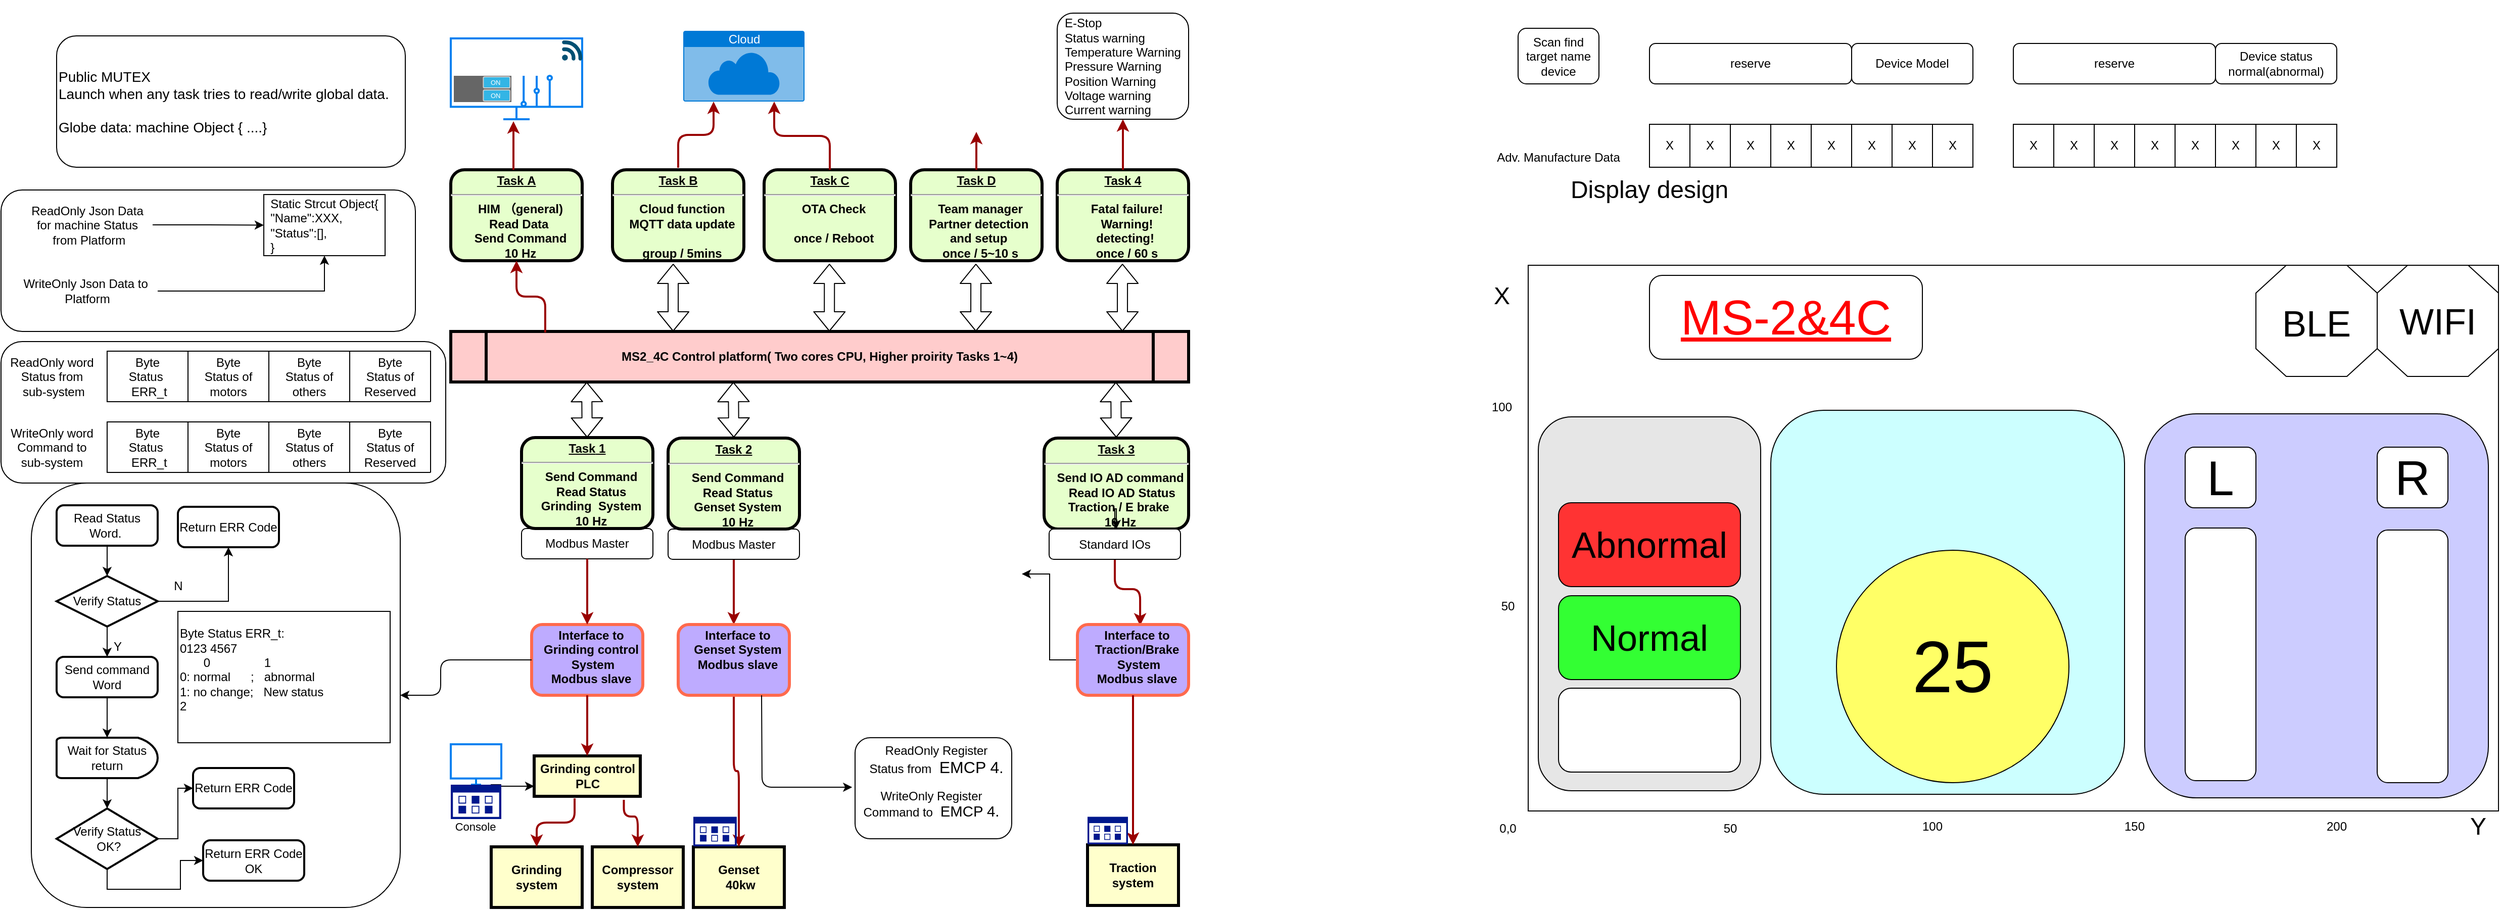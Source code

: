 <mxfile version="14.3.2" type="github" pages="2">
  <diagram name="Page-1" id="e3a06f82-3646-2815-327d-82caf3d4e204">
    <mxGraphModel dx="1955" dy="934" grid="1" gridSize="10" guides="1" tooltips="1" connect="1" arrows="1" fold="1" page="1" pageScale="1.5" pageWidth="1169" pageHeight="826" background="none" math="0" shadow="0">
      <root>
        <mxCell id="0" style=";html=1;" />
        <mxCell id="1" style=";html=1;" parent="0" />
        <mxCell id="s9yOTMqDM9RlX2NOhxUY-7" value="" style="rounded=1;whiteSpace=wrap;html=1;" parent="1" vertex="1">
          <mxGeometry x="319" y="635" width="365" height="420" as="geometry" />
        </mxCell>
        <mxCell id="s9yOTMqDM9RlX2NOhxUY-5" value="" style="rounded=1;whiteSpace=wrap;html=1;" parent="1" vertex="1">
          <mxGeometry x="1134" y="887" width="155" height="100" as="geometry" />
        </mxCell>
        <mxCell id="MODgsHCSX48ksGeitlAM-30" value="" style="rounded=1;whiteSpace=wrap;html=1;" parent="1" vertex="1">
          <mxGeometry x="289" y="495" width="440" height="140" as="geometry" />
        </mxCell>
        <mxCell id="WYhBp6qSRboD4L50h-0C-1" value="MS2_4C Control platform( Two cores CPU, Higher proirity Tasks 1~4)" style="shape=process;whiteSpace=wrap;align=center;verticalAlign=middle;size=0.048;fontStyle=1;strokeWidth=3;fillColor=#FFCCCC" parent="1" vertex="1">
          <mxGeometry x="734" y="485" width="730" height="50" as="geometry" />
        </mxCell>
        <mxCell id="WYhBp6qSRboD4L50h-0C-2" value="&lt;p style=&quot;margin: 0px ; margin-top: 4px ; text-align: center ; text-decoration: underline&quot;&gt;&lt;/p&gt;&lt;p style=&quot;margin: 0px ; margin-left: 8px&quot;&gt;&lt;span&gt;Interface to&lt;/span&gt;&lt;br&gt;&lt;/p&gt;&lt;p style=&quot;margin: 0px ; margin-left: 8px&quot;&gt;&lt;span&gt;Grinding control&lt;/span&gt;&lt;/p&gt;&lt;p style=&quot;margin: 0px ; margin-left: 8px&quot;&gt;&lt;span&gt;&amp;nbsp;&lt;/span&gt;&lt;span&gt;System&lt;/span&gt;&lt;/p&gt;&lt;p style=&quot;margin: 0px ; margin-left: 8px&quot;&gt;Modbus slave&lt;/p&gt;" style="verticalAlign=middle;align=center;overflow=fill;fontSize=12;fontFamily=Helvetica;html=1;rounded=1;fontStyle=1;strokeWidth=3;fillColor=#BEABFF;strokeColor=#FF6A4D;" parent="1" vertex="1">
          <mxGeometry x="814" y="775" width="110" height="70" as="geometry" />
        </mxCell>
        <mxCell id="WYhBp6qSRboD4L50h-0C-3" value="&#xa;Grinding control&#xa;PLC&#xa;" style="whiteSpace=wrap;align=center;verticalAlign=middle;fontStyle=1;strokeWidth=3;fillColor=#FFFFCC" parent="1" vertex="1">
          <mxGeometry x="816.5" y="905" width="105" height="40" as="geometry" />
        </mxCell>
        <mxCell id="WYhBp6qSRboD4L50h-0C-4" value="Genset&#xa; 40kw" style="whiteSpace=wrap;align=center;verticalAlign=middle;fontStyle=1;strokeWidth=3;fillColor=#FFFFCC" parent="1" vertex="1">
          <mxGeometry x="974" y="995.0" width="90" height="60" as="geometry" />
        </mxCell>
        <mxCell id="WYhBp6qSRboD4L50h-0C-5" value="" style="edgeStyle=elbowEdgeStyle;elbow=vertical;strokeColor=#990000;strokeWidth=2;exitX=0.5;exitY=1;exitDx=0;exitDy=0;entryX=0.5;entryY=0;entryDx=0;entryDy=0;" parent="1" source="WYhBp6qSRboD4L50h-0C-27" target="WYhBp6qSRboD4L50h-0C-4" edge="1">
          <mxGeometry width="100" height="100" relative="1" as="geometry">
            <mxPoint x="754" y="1011.5" as="sourcePoint" />
            <mxPoint x="1154" y="835" as="targetPoint" />
          </mxGeometry>
        </mxCell>
        <mxCell id="WYhBp6qSRboD4L50h-0C-6" value="Grinding&#xa;system" style="whiteSpace=wrap;align=center;verticalAlign=middle;fontStyle=1;strokeWidth=3;fillColor=#FFFFCC" parent="1" vertex="1">
          <mxGeometry x="774" y="995.0" width="90" height="60" as="geometry" />
        </mxCell>
        <mxCell id="WYhBp6qSRboD4L50h-0C-7" value="Traction&#xa;system" style="whiteSpace=wrap;align=center;verticalAlign=middle;fontStyle=1;strokeWidth=3;fillColor=#FFFFCC" parent="1" vertex="1">
          <mxGeometry x="1364" y="993.0" width="90" height="60" as="geometry" />
        </mxCell>
        <mxCell id="WYhBp6qSRboD4L50h-0C-8" value="Compressor system" style="whiteSpace=wrap;align=center;verticalAlign=middle;fontStyle=1;strokeWidth=3;fillColor=#FFFFCC" parent="1" vertex="1">
          <mxGeometry x="874" y="995.0" width="90" height="60" as="geometry" />
        </mxCell>
        <mxCell id="WYhBp6qSRboD4L50h-0C-9" value="" style="edgeStyle=elbowEdgeStyle;elbow=vertical;strokeColor=#990000;strokeWidth=2;exitX=0.381;exitY=1.05;exitDx=0;exitDy=0;entryX=0.5;entryY=0;entryDx=0;entryDy=0;exitPerimeter=0;" parent="1" source="WYhBp6qSRboD4L50h-0C-3" target="WYhBp6qSRboD4L50h-0C-6" edge="1">
          <mxGeometry width="100" height="100" relative="1" as="geometry">
            <mxPoint x="915.25" y="981.5" as="sourcePoint" />
            <mxPoint x="859" y="1011.5" as="targetPoint" />
          </mxGeometry>
        </mxCell>
        <mxCell id="WYhBp6qSRboD4L50h-0C-10" value="" style="edgeStyle=elbowEdgeStyle;elbow=vertical;strokeColor=#990000;strokeWidth=2;exitX=0.5;exitY=1;exitDx=0;exitDy=0;entryX=0.564;entryY=0.014;entryDx=0;entryDy=0;entryPerimeter=0;" parent="1" source="s9yOTMqDM9RlX2NOhxUY-19" target="MODgsHCSX48ksGeitlAM-21" edge="1">
          <mxGeometry width="100" height="100" relative="1" as="geometry">
            <mxPoint x="1389" y="675" as="sourcePoint" />
            <mxPoint x="1129" y="1021.5" as="targetPoint" />
            <Array as="points">
              <mxPoint x="1400" y="740" />
            </Array>
          </mxGeometry>
        </mxCell>
        <mxCell id="WYhBp6qSRboD4L50h-0C-16" value="" style="edgeStyle=elbowEdgeStyle;elbow=vertical;strokeColor=#990000;strokeWidth=2;exitX=0.845;exitY=1.088;exitDx=0;exitDy=0;exitPerimeter=0;entryX=0.5;entryY=0;entryDx=0;entryDy=0;" parent="1" source="WYhBp6qSRboD4L50h-0C-3" target="WYhBp6qSRboD4L50h-0C-8" edge="1">
          <mxGeometry width="100" height="100" relative="1" as="geometry">
            <mxPoint x="967.75" y="981.5" as="sourcePoint" />
            <mxPoint x="1054" y="995" as="targetPoint" />
            <Array as="points">
              <mxPoint x="905" y="965" />
              <mxPoint x="1054" y="1005" />
            </Array>
          </mxGeometry>
        </mxCell>
        <mxCell id="WYhBp6qSRboD4L50h-0C-18" value="" style="edgeStyle=elbowEdgeStyle;elbow=vertical;strokeColor=#990000;strokeWidth=2;exitX=0.5;exitY=1;exitDx=0;exitDy=0;entryX=0.5;entryY=0;entryDx=0;entryDy=0;" parent="1" source="WYhBp6qSRboD4L50h-0C-2" target="WYhBp6qSRboD4L50h-0C-3" edge="1">
          <mxGeometry width="100" height="100" relative="1" as="geometry">
            <mxPoint x="967.75" y="981.5" as="sourcePoint" />
            <mxPoint x="929" y="935" as="targetPoint" />
          </mxGeometry>
        </mxCell>
        <mxCell id="WYhBp6qSRboD4L50h-0C-20" value="Modbus Master" style="rounded=1;whiteSpace=wrap;html=1;" parent="1" vertex="1">
          <mxGeometry x="804" y="680" width="130" height="30" as="geometry" />
        </mxCell>
        <mxCell id="WYhBp6qSRboD4L50h-0C-23" value="" style="edgeStyle=elbowEdgeStyle;elbow=vertical;strokeColor=#990000;strokeWidth=2;exitX=0.5;exitY=1;exitDx=0;exitDy=0;entryX=0.5;entryY=0;entryDx=0;entryDy=0;" parent="1" source="WYhBp6qSRboD4L50h-0C-20" target="WYhBp6qSRboD4L50h-0C-2" edge="1">
          <mxGeometry width="100" height="100" relative="1" as="geometry">
            <mxPoint x="879" y="875" as="sourcePoint" />
            <mxPoint x="879" y="915" as="targetPoint" />
          </mxGeometry>
        </mxCell>
        <mxCell id="WYhBp6qSRboD4L50h-0C-24" value="" style="edgeStyle=elbowEdgeStyle;elbow=vertical;strokeColor=#990000;strokeWidth=2;exitX=0.5;exitY=0;exitDx=0;exitDy=0;entryX=0.5;entryY=0;entryDx=0;entryDy=0;" parent="1" source="MODgsHCSX48ksGeitlAM-24" target="WYhBp6qSRboD4L50h-0C-27" edge="1">
          <mxGeometry width="100" height="100" relative="1" as="geometry">
            <mxPoint x="919" y="695" as="sourcePoint" />
            <mxPoint x="879" y="785" as="targetPoint" />
          </mxGeometry>
        </mxCell>
        <mxCell id="WYhBp6qSRboD4L50h-0C-25" value="&lt;p style=&quot;margin: 0px ; margin-top: 4px ; text-align: center ; text-decoration: underline&quot;&gt;&lt;strong&gt;&lt;strong&gt;Task&lt;/strong&gt;&amp;nbsp;1&lt;br&gt;&lt;/strong&gt;&lt;/p&gt;&lt;hr&gt;&lt;p style=&quot;margin: 0px ; margin-left: 8px&quot;&gt;Send Command&lt;/p&gt;&lt;p style=&quot;margin: 0px ; margin-left: 8px&quot;&gt;Read Status&lt;/p&gt;&lt;p style=&quot;margin: 0px ; margin-left: 8px&quot;&gt;&lt;span&gt;Grinding&amp;nbsp;&lt;/span&gt;&lt;span&gt;&amp;nbsp;&lt;/span&gt;&lt;span&gt;System&lt;/span&gt;&lt;/p&gt;&lt;p style=&quot;margin: 0px ; margin-left: 8px&quot;&gt;&lt;span&gt;10 Hz&lt;/span&gt;&lt;/p&gt;" style="verticalAlign=middle;align=center;overflow=fill;fontSize=12;fontFamily=Helvetica;html=1;rounded=1;fontStyle=1;strokeWidth=3;fillColor=#E6FFCC" parent="1" vertex="1">
          <mxGeometry x="804" y="590" width="130" height="90" as="geometry" />
        </mxCell>
        <mxCell id="WYhBp6qSRboD4L50h-0C-26" style="edgeStyle=orthogonalEdgeStyle;rounded=0;orthogonalLoop=1;jettySize=auto;html=1;exitX=0.5;exitY=1;exitDx=0;exitDy=0;" parent="1" edge="1">
          <mxGeometry relative="1" as="geometry">
            <mxPoint x="1019" y="845" as="sourcePoint" />
            <mxPoint x="1019" y="845" as="targetPoint" />
          </mxGeometry>
        </mxCell>
        <mxCell id="WYhBp6qSRboD4L50h-0C-27" value="&lt;p style=&quot;margin: 0px ; margin-top: 4px ; text-align: center ; text-decoration: underline&quot;&gt;&lt;/p&gt;&lt;p style=&quot;margin: 0px ; margin-left: 8px&quot;&gt;&lt;span&gt;Interface to&lt;/span&gt;&lt;br&gt;&lt;/p&gt;&lt;p style=&quot;margin: 0px ; margin-left: 8px&quot;&gt;&lt;span&gt;Genset&amp;nbsp;&lt;/span&gt;&lt;span&gt;System&lt;/span&gt;&lt;/p&gt;&lt;p style=&quot;margin: 0px ; margin-left: 8px&quot;&gt;&lt;span&gt;Modbus slave&lt;/span&gt;&lt;br&gt;&lt;/p&gt;" style="verticalAlign=middle;align=center;overflow=fill;fontSize=12;fontFamily=Helvetica;html=1;rounded=1;fontStyle=1;strokeWidth=3;fillColor=#BEABFF;strokeColor=#FF6A4D;" parent="1" vertex="1">
          <mxGeometry x="959" y="775" width="110" height="70" as="geometry" />
        </mxCell>
        <mxCell id="MODgsHCSX48ksGeitlAM-5" value="Byte&lt;br&gt;Status of motors" style="shape=partialRectangle;whiteSpace=wrap;html=1;bottom=0;right=0;fillColor=none;rotation=0;" parent="1" vertex="1">
          <mxGeometry x="474" y="504.5" width="80" height="50" as="geometry" />
        </mxCell>
        <mxCell id="MODgsHCSX48ksGeitlAM-6" value="" style="endArrow=none;html=1;entryX=1;entryY=1;entryDx=0;entryDy=0;exitX=1;exitY=0;exitDx=0;exitDy=0;" parent="1" source="MODgsHCSX48ksGeitlAM-10" target="MODgsHCSX48ksGeitlAM-10" edge="1">
          <mxGeometry width="50" height="50" relative="1" as="geometry">
            <mxPoint x="474" y="564.5" as="sourcePoint" />
            <mxPoint x="524" y="514.5" as="targetPoint" />
          </mxGeometry>
        </mxCell>
        <mxCell id="MODgsHCSX48ksGeitlAM-8" value="Byte&lt;br&gt;Status of others" style="shape=partialRectangle;whiteSpace=wrap;html=1;bottom=0;right=0;fillColor=none;rotation=0;" parent="1" vertex="1">
          <mxGeometry x="554" y="504.5" width="80" height="50" as="geometry" />
        </mxCell>
        <mxCell id="MODgsHCSX48ksGeitlAM-9" value="Byte&lt;br&gt;Status&amp;nbsp;&lt;br&gt;&amp;nbsp;ERR_t" style="shape=partialRectangle;whiteSpace=wrap;html=1;bottom=0;right=0;fillColor=none;rotation=0;" parent="1" vertex="1">
          <mxGeometry x="394" y="504.5" width="80" height="50" as="geometry" />
        </mxCell>
        <mxCell id="MODgsHCSX48ksGeitlAM-10" value="Byte&lt;br&gt;Status of Reserved" style="shape=partialRectangle;whiteSpace=wrap;html=1;bottom=0;right=0;fillColor=none;rotation=0;" parent="1" vertex="1">
          <mxGeometry x="634" y="504.5" width="80" height="50" as="geometry" />
        </mxCell>
        <mxCell id="MODgsHCSX48ksGeitlAM-11" value="" style="endArrow=none;html=1;exitX=0;exitY=1;exitDx=0;exitDy=0;entryX=1;entryY=1;entryDx=0;entryDy=0;" parent="1" source="MODgsHCSX48ksGeitlAM-9" target="MODgsHCSX48ksGeitlAM-10" edge="1">
          <mxGeometry width="50" height="50" relative="1" as="geometry">
            <mxPoint x="874" y="634.5" as="sourcePoint" />
            <mxPoint x="924" y="584.5" as="targetPoint" />
          </mxGeometry>
        </mxCell>
        <mxCell id="MODgsHCSX48ksGeitlAM-12" value="ReadOnly word&lt;br&gt;Status from&lt;br&gt;&amp;nbsp;sub-system" style="text;html=1;align=center;verticalAlign=middle;resizable=0;points=[];autosize=1;" parent="1" vertex="1">
          <mxGeometry x="289" y="504.5" width="100" height="50" as="geometry" />
        </mxCell>
        <mxCell id="MODgsHCSX48ksGeitlAM-13" value="Byte&lt;br&gt;Status of motors" style="shape=partialRectangle;whiteSpace=wrap;html=1;bottom=0;right=0;fillColor=none;rotation=0;" parent="1" vertex="1">
          <mxGeometry x="474" y="574.5" width="80" height="50" as="geometry" />
        </mxCell>
        <mxCell id="MODgsHCSX48ksGeitlAM-14" value="" style="endArrow=none;html=1;entryX=1;entryY=1;entryDx=0;entryDy=0;exitX=1;exitY=0;exitDx=0;exitDy=0;" parent="1" source="MODgsHCSX48ksGeitlAM-17" target="MODgsHCSX48ksGeitlAM-17" edge="1">
          <mxGeometry width="50" height="50" relative="1" as="geometry">
            <mxPoint x="474" y="634.5" as="sourcePoint" />
            <mxPoint x="524" y="584.5" as="targetPoint" />
          </mxGeometry>
        </mxCell>
        <mxCell id="MODgsHCSX48ksGeitlAM-15" value="Byte&lt;br&gt;Status of others" style="shape=partialRectangle;whiteSpace=wrap;html=1;bottom=0;right=0;fillColor=none;rotation=0;" parent="1" vertex="1">
          <mxGeometry x="554" y="574.5" width="80" height="50" as="geometry" />
        </mxCell>
        <mxCell id="MODgsHCSX48ksGeitlAM-16" value="Byte&lt;br&gt;Status&amp;nbsp;&lt;br&gt;&amp;nbsp;ERR_t" style="shape=partialRectangle;whiteSpace=wrap;html=1;bottom=0;right=0;fillColor=none;rotation=0;" parent="1" vertex="1">
          <mxGeometry x="394" y="574.5" width="80" height="50" as="geometry" />
        </mxCell>
        <mxCell id="MODgsHCSX48ksGeitlAM-17" value="Byte&lt;br&gt;Status of Reserved" style="shape=partialRectangle;whiteSpace=wrap;html=1;bottom=0;right=0;fillColor=none;rotation=0;" parent="1" vertex="1">
          <mxGeometry x="634" y="574.5" width="80" height="50" as="geometry" />
        </mxCell>
        <mxCell id="MODgsHCSX48ksGeitlAM-18" value="" style="endArrow=none;html=1;exitX=0;exitY=1;exitDx=0;exitDy=0;entryX=1;entryY=1;entryDx=0;entryDy=0;" parent="1" source="MODgsHCSX48ksGeitlAM-16" target="MODgsHCSX48ksGeitlAM-17" edge="1">
          <mxGeometry width="50" height="50" relative="1" as="geometry">
            <mxPoint x="874" y="704.5" as="sourcePoint" />
            <mxPoint x="924" y="654.5" as="targetPoint" />
          </mxGeometry>
        </mxCell>
        <mxCell id="MODgsHCSX48ksGeitlAM-19" value="WriteOnly word&lt;br&gt;Command to &lt;br&gt;sub-system" style="text;html=1;align=center;verticalAlign=middle;resizable=0;points=[];autosize=1;" parent="1" vertex="1">
          <mxGeometry x="289" y="574.5" width="100" height="50" as="geometry" />
        </mxCell>
        <mxCell id="s9yOTMqDM9RlX2NOhxUY-2" value="" style="edgeStyle=orthogonalEdgeStyle;rounded=0;orthogonalLoop=1;jettySize=auto;html=1;" parent="1" source="MODgsHCSX48ksGeitlAM-21" target="s9yOTMqDM9RlX2NOhxUY-1" edge="1">
          <mxGeometry relative="1" as="geometry" />
        </mxCell>
        <mxCell id="MODgsHCSX48ksGeitlAM-21" value="&lt;p style=&quot;margin: 0px ; margin-top: 4px ; text-align: center ; text-decoration: underline&quot;&gt;&lt;/p&gt;&lt;p style=&quot;margin: 0px ; margin-left: 8px&quot;&gt;&lt;span&gt;Interface to&lt;/span&gt;&lt;br&gt;&lt;/p&gt;&lt;p style=&quot;margin: 0px ; margin-left: 8px&quot;&gt;&lt;span&gt;Traction/Brake&lt;/span&gt;&lt;/p&gt;&lt;p style=&quot;margin: 0px ; margin-left: 8px&quot;&gt;&lt;span&gt;&amp;nbsp;&lt;/span&gt;&lt;span&gt;System&lt;/span&gt;&lt;/p&gt;&lt;p style=&quot;margin: 0px ; margin-left: 8px&quot;&gt;Modbus slave&lt;/p&gt;" style="verticalAlign=middle;align=center;overflow=fill;fontSize=12;fontFamily=Helvetica;html=1;rounded=1;fontStyle=1;strokeWidth=3;fillColor=#BEABFF;strokeColor=#FF6A4D;" parent="1" vertex="1">
          <mxGeometry x="1354" y="775" width="110" height="70" as="geometry" />
        </mxCell>
        <mxCell id="MODgsHCSX48ksGeitlAM-23" value="" style="edgeStyle=elbowEdgeStyle;elbow=vertical;strokeColor=#990000;strokeWidth=2;exitX=0.5;exitY=1;exitDx=0;exitDy=0;entryX=0.5;entryY=0;entryDx=0;entryDy=0;" parent="1" edge="1">
          <mxGeometry width="100" height="100" relative="1" as="geometry">
            <mxPoint x="1397.5" y="680.5" as="sourcePoint" />
            <mxPoint x="1397.5" y="680.5" as="targetPoint" />
            <Array as="points" />
          </mxGeometry>
        </mxCell>
        <mxCell id="MODgsHCSX48ksGeitlAM-24" value="Modbus Master" style="rounded=1;whiteSpace=wrap;html=1;" parent="1" vertex="1">
          <mxGeometry x="949" y="680.5" width="130" height="30" as="geometry" />
        </mxCell>
        <mxCell id="MODgsHCSX48ksGeitlAM-25" value="&lt;p style=&quot;margin: 0px ; margin-top: 4px ; text-align: center ; text-decoration: underline&quot;&gt;&lt;strong&gt;&lt;strong&gt;Task&lt;/strong&gt;&amp;nbsp;2&lt;br&gt;&lt;/strong&gt;&lt;/p&gt;&lt;hr&gt;&lt;p style=&quot;margin: 0px ; margin-left: 8px&quot;&gt;Send Command&lt;/p&gt;&lt;p style=&quot;margin: 0px ; margin-left: 8px&quot;&gt;Read Status&lt;/p&gt;&lt;p style=&quot;margin: 0px ; margin-left: 8px&quot;&gt;&lt;span&gt;Genset&lt;/span&gt;&lt;span&gt;&amp;nbsp;&lt;/span&gt;&lt;span&gt;System&lt;/span&gt;&lt;/p&gt;&lt;p style=&quot;margin: 0px ; margin-left: 8px&quot;&gt;&lt;span&gt;10 Hz&lt;/span&gt;&lt;/p&gt;" style="verticalAlign=middle;align=center;overflow=fill;fontSize=12;fontFamily=Helvetica;html=1;rounded=1;fontStyle=1;strokeWidth=3;fillColor=#E6FFCC" parent="1" vertex="1">
          <mxGeometry x="949" y="590.5" width="130" height="90" as="geometry" />
        </mxCell>
        <mxCell id="MODgsHCSX48ksGeitlAM-27" value="&lt;p style=&quot;margin: 0px ; margin-top: 4px ; text-align: center ; text-decoration: underline&quot;&gt;&lt;strong&gt;&lt;strong&gt;Task&lt;/strong&gt;&amp;nbsp;3&lt;br&gt;&lt;/strong&gt;&lt;/p&gt;&lt;hr&gt;&lt;p style=&quot;margin: 0px ; margin-left: 8px&quot;&gt;Send IO AD command&lt;/p&gt;&lt;p style=&quot;margin: 0px ; margin-left: 8px&quot;&gt;&lt;span&gt;&amp;nbsp;Read IO AD Status&lt;/span&gt;&lt;/p&gt;&lt;p style=&quot;margin: 0px ; margin-left: 8px&quot;&gt;&lt;span&gt;Traction / E brake&amp;nbsp;&lt;/span&gt;&lt;/p&gt;&lt;p style=&quot;margin: 0px ; margin-left: 8px&quot;&gt;&lt;span&gt;10 Hz&lt;/span&gt;&lt;br&gt;&lt;/p&gt;" style="verticalAlign=middle;align=center;overflow=fill;fontSize=12;fontFamily=Helvetica;html=1;rounded=1;fontStyle=1;strokeWidth=3;fillColor=#E6FFCC" parent="1" vertex="1">
          <mxGeometry x="1321" y="590.5" width="143" height="90" as="geometry" />
        </mxCell>
        <mxCell id="MODgsHCSX48ksGeitlAM-38" value="&lt;font style=&quot;font-size: 12px&quot;&gt;ReadOnly Register&lt;br&gt;Status from&amp;nbsp;&lt;/font&gt;&lt;span id=&quot;docs-internal-guid-21ef3281-7fff-70f0-6846-91d49821e3a2&quot;&gt;&lt;span style=&quot;font-family: &amp;#34;arial&amp;#34; ; background-color: transparent ; vertical-align: baseline&quot;&gt;&lt;font size=&quot;3&quot;&gt;&amp;nbsp;EMCP 4&lt;/font&gt;&lt;/span&gt;&lt;span style=&quot;font-size: 11pt ; font-family: &amp;#34;arial&amp;#34; ; background-color: transparent ; vertical-align: baseline&quot;&gt;.&lt;/span&gt;&lt;/span&gt;" style="text;html=1;align=center;verticalAlign=middle;resizable=0;points=[];autosize=1;" parent="1" vertex="1">
          <mxGeometry x="1139" y="893.5" width="150" height="30" as="geometry" />
        </mxCell>
        <mxCell id="MODgsHCSX48ksGeitlAM-45" value="WriteOnly Register&lt;br&gt;Command to&amp;nbsp;&lt;span id=&quot;docs-internal-guid-21ef3281-7fff-70f0-6846-91d49821e3a2&quot;&gt;&lt;span style=&quot;font-size: 11pt ; font-family: &amp;#34;arial&amp;#34; ; background-color: transparent ; vertical-align: baseline&quot;&gt;&amp;nbsp;EMCP 4.&lt;/span&gt;&lt;/span&gt;" style="text;html=1;align=center;verticalAlign=middle;resizable=0;points=[];autosize=1;" parent="1" vertex="1">
          <mxGeometry x="1134" y="937.5" width="150" height="30" as="geometry" />
        </mxCell>
        <mxCell id="MODgsHCSX48ksGeitlAM-79" value="" style="edgeStyle=elbowEdgeStyle;elbow=vertical;strokeColor=#990000;strokeWidth=2;exitX=0.5;exitY=1;exitDx=0;exitDy=0;entryX=0.5;entryY=0;entryDx=0;entryDy=0;" parent="1" source="MODgsHCSX48ksGeitlAM-21" target="WYhBp6qSRboD4L50h-0C-7" edge="1">
          <mxGeometry width="100" height="100" relative="1" as="geometry">
            <mxPoint x="1399" y="685" as="sourcePoint" />
            <mxPoint x="1426.04" y="785.98" as="targetPoint" />
            <Array as="points">
              <mxPoint x="1394" y="895" />
            </Array>
          </mxGeometry>
        </mxCell>
        <mxCell id="mezLCpuCVwXx2FHl1BCc-1" value="&lt;p style=&quot;margin: 0px ; margin-top: 4px ; text-align: center ; text-decoration: underline&quot;&gt;&lt;strong&gt;&lt;strong&gt;Task&lt;/strong&gt;&amp;nbsp;A&lt;br&gt;&lt;/strong&gt;&lt;/p&gt;&lt;hr&gt;&lt;p style=&quot;margin: 0px ; margin-left: 8px&quot;&gt;HIM （general)&lt;/p&gt;&lt;p style=&quot;margin: 0px ; margin-left: 8px&quot;&gt;Read Data&amp;nbsp;&lt;/p&gt;&lt;p style=&quot;margin: 0px ; margin-left: 8px&quot;&gt;Send Command&lt;/p&gt;&lt;p style=&quot;margin: 0px ; margin-left: 8px&quot;&gt;&lt;span&gt;10 Hz&lt;/span&gt;&lt;/p&gt;" style="verticalAlign=middle;align=center;overflow=fill;fontSize=12;fontFamily=Helvetica;html=1;rounded=1;fontStyle=1;strokeWidth=3;fillColor=#E6FFCC" parent="1" vertex="1">
          <mxGeometry x="734" y="325" width="130" height="90" as="geometry" />
        </mxCell>
        <mxCell id="mezLCpuCVwXx2FHl1BCc-2" value="" style="rounded=1;whiteSpace=wrap;html=1;" parent="1" vertex="1">
          <mxGeometry x="289" y="345" width="410" height="140" as="geometry" />
        </mxCell>
        <mxCell id="mezLCpuCVwXx2FHl1BCc-18" value="" style="edgeStyle=orthogonalEdgeStyle;rounded=0;orthogonalLoop=1;jettySize=auto;html=1;" parent="1" source="mezLCpuCVwXx2FHl1BCc-9" target="mezLCpuCVwXx2FHl1BCc-17" edge="1">
          <mxGeometry relative="1" as="geometry" />
        </mxCell>
        <mxCell id="mezLCpuCVwXx2FHl1BCc-9" value="ReadOnly Json Data&lt;br&gt;for machine Status&lt;br&gt;&amp;nbsp;from Platform" style="text;html=1;align=center;verticalAlign=middle;resizable=0;points=[];autosize=1;" parent="1" vertex="1">
          <mxGeometry x="309" y="354.5" width="130" height="50" as="geometry" />
        </mxCell>
        <mxCell id="mezLCpuCVwXx2FHl1BCc-19" value="" style="edgeStyle=orthogonalEdgeStyle;rounded=0;orthogonalLoop=1;jettySize=auto;html=1;" parent="1" source="mezLCpuCVwXx2FHl1BCc-16" target="mezLCpuCVwXx2FHl1BCc-17" edge="1">
          <mxGeometry relative="1" as="geometry" />
        </mxCell>
        <mxCell id="mezLCpuCVwXx2FHl1BCc-16" value="WriteOnly Json Data to&amp;nbsp;&lt;br&gt;Platform" style="text;html=1;align=center;verticalAlign=middle;resizable=0;points=[];autosize=1;" parent="1" vertex="1">
          <mxGeometry x="304" y="430" width="140" height="30" as="geometry" />
        </mxCell>
        <mxCell id="mezLCpuCVwXx2FHl1BCc-17" value="&lt;div style=&quot;text-align: left&quot;&gt;&lt;span&gt;Static Strcut Object{&lt;/span&gt;&lt;/div&gt;&lt;div style=&quot;text-align: left&quot;&gt;&lt;span&gt;&quot;Name&quot;:XXX,&lt;/span&gt;&lt;/div&gt;&lt;div style=&quot;text-align: left&quot;&gt;&lt;span&gt;&quot;Status&quot;:[],&lt;/span&gt;&lt;/div&gt;&lt;div style=&quot;text-align: left&quot;&gt;&lt;span&gt;}&lt;/span&gt;&lt;/div&gt;" style="whiteSpace=wrap;html=1;" parent="1" vertex="1">
          <mxGeometry x="549" y="349.5" width="120" height="60.5" as="geometry" />
        </mxCell>
        <mxCell id="mezLCpuCVwXx2FHl1BCc-20" value="" style="html=1;verticalLabelPosition=bottom;align=center;labelBackgroundColor=#ffffff;verticalAlign=top;strokeWidth=2;strokeColor=#0080F0;shadow=0;dashed=0;shape=mxgraph.ios7.icons.monitor;" parent="1" vertex="1">
          <mxGeometry x="734" y="195" width="130" height="80" as="geometry" />
        </mxCell>
        <mxCell id="mezLCpuCVwXx2FHl1BCc-21" value="" style="edgeStyle=elbowEdgeStyle;elbow=vertical;strokeColor=#990000;strokeWidth=2;entryX=0.477;entryY=1.025;entryDx=0;entryDy=0;entryPerimeter=0;" parent="1" target="mezLCpuCVwXx2FHl1BCc-20" edge="1">
          <mxGeometry width="100" height="100" relative="1" as="geometry">
            <mxPoint x="796" y="325" as="sourcePoint" />
            <mxPoint x="1024" y="745" as="targetPoint" />
          </mxGeometry>
        </mxCell>
        <mxCell id="mezLCpuCVwXx2FHl1BCc-22" value="" style="edgeStyle=elbowEdgeStyle;elbow=vertical;strokeColor=#990000;strokeWidth=2;entryX=0.5;entryY=1;entryDx=0;entryDy=0;exitX=0.128;exitY=0.02;exitDx=0;exitDy=0;exitPerimeter=0;" parent="1" source="WYhBp6qSRboD4L50h-0C-1" target="mezLCpuCVwXx2FHl1BCc-1" edge="1">
          <mxGeometry width="100" height="100" relative="1" as="geometry">
            <mxPoint x="864" y="475" as="sourcePoint" />
            <mxPoint x="806.01" y="327" as="targetPoint" />
          </mxGeometry>
        </mxCell>
        <mxCell id="mezLCpuCVwXx2FHl1BCc-23" value="&lt;p style=&quot;margin: 0px ; margin-top: 4px ; text-align: center ; text-decoration: underline&quot;&gt;&lt;strong&gt;&lt;strong&gt;Task&lt;/strong&gt;&amp;nbsp;B&lt;br&gt;&lt;/strong&gt;&lt;/p&gt;&lt;hr&gt;&lt;p style=&quot;margin: 0px ; margin-left: 8px&quot;&gt;Cloud function&lt;/p&gt;&lt;p style=&quot;margin: 0px ; margin-left: 8px&quot;&gt;MQTT data update&lt;/p&gt;&lt;p style=&quot;margin: 0px ; margin-left: 8px&quot;&gt;&lt;br&gt;&lt;/p&gt;&lt;p style=&quot;margin: 0px ; margin-left: 8px&quot;&gt;group / 5mins&lt;/p&gt;" style="verticalAlign=middle;align=center;overflow=fill;fontSize=12;fontFamily=Helvetica;html=1;rounded=1;fontStyle=1;strokeWidth=3;fillColor=#E6FFCC" parent="1" vertex="1">
          <mxGeometry x="894" y="325" width="130" height="90" as="geometry" />
        </mxCell>
        <mxCell id="mezLCpuCVwXx2FHl1BCc-24" value="Cloud" style="html=1;strokeColor=none;fillColor=#0079D6;labelPosition=center;verticalLabelPosition=middle;verticalAlign=top;align=center;fontSize=12;outlineConnect=0;spacingTop=-6;fontColor=#FFFFFF;shape=mxgraph.sitemap.cloud;" parent="1" vertex="1">
          <mxGeometry x="964" y="187.5" width="120" height="70" as="geometry" />
        </mxCell>
        <mxCell id="mezLCpuCVwXx2FHl1BCc-25" value="" style="edgeStyle=elbowEdgeStyle;elbow=vertical;strokeColor=#990000;strokeWidth=2;entryX=0.25;entryY=1;entryDx=0;entryDy=0;entryPerimeter=0;" parent="1" target="mezLCpuCVwXx2FHl1BCc-24" edge="1">
          <mxGeometry width="100" height="100" relative="1" as="geometry">
            <mxPoint x="959" y="323" as="sourcePoint" />
            <mxPoint x="959.01" y="275" as="targetPoint" />
          </mxGeometry>
        </mxCell>
        <mxCell id="mezLCpuCVwXx2FHl1BCc-28" value="" style="shape=flexArrow;endArrow=classic;startArrow=classic;html=1;entryX=0.462;entryY=1.033;entryDx=0;entryDy=0;entryPerimeter=0;" parent="1" target="mezLCpuCVwXx2FHl1BCc-23" edge="1">
          <mxGeometry width="50" height="50" relative="1" as="geometry">
            <mxPoint x="954" y="485" as="sourcePoint" />
            <mxPoint x="1004" y="435" as="targetPoint" />
          </mxGeometry>
        </mxCell>
        <mxCell id="mezLCpuCVwXx2FHl1BCc-29" value="&lt;p style=&quot;margin: 0px ; margin-top: 4px ; text-align: center ; text-decoration: underline&quot;&gt;&lt;strong&gt;&lt;strong&gt;Task&lt;/strong&gt;&amp;nbsp;C&lt;br&gt;&lt;/strong&gt;&lt;/p&gt;&lt;hr&gt;&lt;p style=&quot;margin: 0px ; margin-left: 8px&quot;&gt;OTA Check&lt;/p&gt;&lt;p style=&quot;margin: 0px ; margin-left: 8px&quot;&gt;&lt;br&gt;&lt;/p&gt;&lt;p style=&quot;margin: 0px ; margin-left: 8px&quot;&gt;once / Reboot&lt;/p&gt;" style="verticalAlign=middle;align=center;overflow=fill;fontSize=12;fontFamily=Helvetica;html=1;rounded=1;fontStyle=1;strokeWidth=3;fillColor=#E6FFCC" parent="1" vertex="1">
          <mxGeometry x="1044" y="325" width="130" height="90" as="geometry" />
        </mxCell>
        <mxCell id="mezLCpuCVwXx2FHl1BCc-30" value="" style="shape=flexArrow;endArrow=classic;startArrow=classic;html=1;entryX=0.462;entryY=1.033;entryDx=0;entryDy=0;entryPerimeter=0;" parent="1" edge="1">
          <mxGeometry width="50" height="50" relative="1" as="geometry">
            <mxPoint x="1108.58" y="485" as="sourcePoint" />
            <mxPoint x="1108.64" y="417.97" as="targetPoint" />
          </mxGeometry>
        </mxCell>
        <mxCell id="mezLCpuCVwXx2FHl1BCc-32" value="" style="edgeStyle=elbowEdgeStyle;elbow=vertical;strokeColor=#990000;strokeWidth=2;entryX=0.75;entryY=1;entryDx=0;entryDy=0;entryPerimeter=0;exitX=0.5;exitY=0;exitDx=0;exitDy=0;" parent="1" source="mezLCpuCVwXx2FHl1BCc-29" target="mezLCpuCVwXx2FHl1BCc-24" edge="1">
          <mxGeometry width="100" height="100" relative="1" as="geometry">
            <mxPoint x="969" y="333" as="sourcePoint" />
            <mxPoint x="969.01" y="285" as="targetPoint" />
          </mxGeometry>
        </mxCell>
        <mxCell id="mezLCpuCVwXx2FHl1BCc-33" value="&lt;p style=&quot;margin: 0px ; margin-top: 4px ; text-align: center ; text-decoration: underline&quot;&gt;&lt;strong&gt;&lt;strong&gt;Task&lt;/strong&gt;&amp;nbsp;D&lt;br&gt;&lt;/strong&gt;&lt;/p&gt;&lt;hr&gt;&lt;p style=&quot;margin: 0px ; margin-left: 8px&quot;&gt;Team manager&lt;/p&gt;&lt;p style=&quot;margin: 0px ; margin-left: 8px&quot;&gt;Partner detection&amp;nbsp;&lt;/p&gt;&lt;p style=&quot;margin: 0px ; margin-left: 8px&quot;&gt;and setup&amp;nbsp;&lt;/p&gt;&lt;p style=&quot;margin: 0px ; margin-left: 8px&quot;&gt;once / 5~10 s&lt;/p&gt;" style="verticalAlign=middle;align=center;overflow=fill;fontSize=12;fontFamily=Helvetica;html=1;rounded=1;fontStyle=1;strokeWidth=3;fillColor=#E6FFCC" parent="1" vertex="1">
          <mxGeometry x="1189" y="325" width="130" height="90" as="geometry" />
        </mxCell>
        <mxCell id="mezLCpuCVwXx2FHl1BCc-35" value="" style="edgeStyle=elbowEdgeStyle;elbow=vertical;strokeColor=#990000;strokeWidth=2;exitX=0.5;exitY=0;exitDx=0;exitDy=0;" parent="1" source="mezLCpuCVwXx2FHl1BCc-33" target="AbVuK8BP1ybf4Cp_KeGt-2" edge="1">
          <mxGeometry width="100" height="100" relative="1" as="geometry">
            <mxPoint x="1253.58" y="323.0" as="sourcePoint" />
            <mxPoint x="1252" y="280" as="targetPoint" />
          </mxGeometry>
        </mxCell>
        <mxCell id="mezLCpuCVwXx2FHl1BCc-37" value="&lt;p style=&quot;margin: 0px ; margin-top: 4px ; text-align: center ; text-decoration: underline&quot;&gt;&lt;strong&gt;&lt;strong&gt;Task&lt;/strong&gt;&amp;nbsp;4&lt;br&gt;&lt;/strong&gt;&lt;/p&gt;&lt;hr&gt;&lt;p style=&quot;margin: 0px ; margin-left: 8px&quot;&gt;&lt;span&gt;Fatal failure!&lt;/span&gt;&lt;/p&gt;&lt;p style=&quot;margin: 0px ; margin-left: 8px&quot;&gt;&lt;span&gt;Warning!&lt;/span&gt;&lt;/p&gt;&lt;p style=&quot;margin: 0px ; margin-left: 8px&quot;&gt;&lt;span&gt;detecting!&amp;nbsp;&lt;/span&gt;&lt;/p&gt;&lt;p style=&quot;margin: 0px ; margin-left: 8px&quot;&gt;once / 60 s&lt;/p&gt;" style="verticalAlign=middle;align=center;overflow=fill;fontSize=12;fontFamily=Helvetica;html=1;rounded=1;fontStyle=1;strokeWidth=3;fillColor=#E6FFCC" parent="1" vertex="1">
          <mxGeometry x="1334" y="325" width="130" height="90" as="geometry" />
        </mxCell>
        <mxCell id="mezLCpuCVwXx2FHl1BCc-38" value="" style="html=1;verticalLabelPosition=bottom;align=center;labelBackgroundColor=#ffffff;verticalAlign=top;strokeWidth=2;strokeColor=#0080F0;shadow=0;dashed=0;shape=mxgraph.ios7.icons.monitor;" parent="1" vertex="1">
          <mxGeometry x="734" y="893.5" width="50" height="40" as="geometry" />
        </mxCell>
        <mxCell id="mezLCpuCVwXx2FHl1BCc-40" value="" style="edgeStyle=orthogonalEdgeStyle;rounded=0;orthogonalLoop=1;jettySize=auto;html=1;entryX=0;entryY=0.75;entryDx=0;entryDy=0;exitX=1;exitY=0;exitDx=0;exitDy=0;exitPerimeter=0;" parent="1" source="mezLCpuCVwXx2FHl1BCc-39" target="WYhBp6qSRboD4L50h-0C-3" edge="1">
          <mxGeometry relative="1" as="geometry">
            <mxPoint x="704" y="1005" as="sourcePoint" />
            <mxPoint x="664" y="975" as="targetPoint" />
            <Array as="points">
              <mxPoint x="774" y="935" />
            </Array>
          </mxGeometry>
        </mxCell>
        <mxCell id="mezLCpuCVwXx2FHl1BCc-41" value="Console" style="edgeLabel;html=1;align=center;verticalAlign=middle;resizable=0;points=[];" parent="mezLCpuCVwXx2FHl1BCc-40" vertex="1" connectable="0">
          <mxGeometry x="-0.084" y="2" relative="1" as="geometry">
            <mxPoint x="-29.25" y="41.64" as="offset" />
          </mxGeometry>
        </mxCell>
        <mxCell id="mezLCpuCVwXx2FHl1BCc-39" value="" style="aspect=fixed;pointerEvents=1;shadow=0;dashed=0;html=1;strokeColor=none;labelPosition=center;verticalLabelPosition=bottom;verticalAlign=top;align=center;fillColor=#00188D;shape=mxgraph.mscae.enterprise.management_console;" parent="1" vertex="1">
          <mxGeometry x="734" y="933.5" width="50" height="34" as="geometry" />
        </mxCell>
        <mxCell id="mezLCpuCVwXx2FHl1BCc-43" value="" style="aspect=fixed;pointerEvents=1;shadow=0;dashed=0;html=1;strokeColor=none;labelPosition=center;verticalLabelPosition=bottom;verticalAlign=top;align=center;fillColor=#00188D;shape=mxgraph.mscae.enterprise.management_console;" parent="1" vertex="1">
          <mxGeometry x="974" y="965.3" width="42.94" height="29.2" as="geometry" />
        </mxCell>
        <mxCell id="mezLCpuCVwXx2FHl1BCc-44" value="" style="aspect=fixed;pointerEvents=1;shadow=0;dashed=0;html=1;strokeColor=none;labelPosition=center;verticalLabelPosition=bottom;verticalAlign=top;align=center;fillColor=#00188D;shape=mxgraph.mscae.enterprise.management_console;" parent="1" vertex="1">
          <mxGeometry x="1364" y="965.3" width="40" height="27.2" as="geometry" />
        </mxCell>
        <mxCell id="4AuLlg8-YUYxygczz6yq-1" value="&lt;span&gt;Byte&amp;nbsp;&lt;/span&gt;&lt;span&gt;Status&lt;/span&gt;&lt;span&gt;&amp;nbsp;ERR_t:&lt;br&gt;&lt;div&gt;0123 4567&lt;/div&gt;&lt;div&gt;&amp;nbsp; &amp;nbsp; &amp;nbsp; &amp;nbsp;0&amp;nbsp; &amp;nbsp; &amp;nbsp; &amp;nbsp; &amp;nbsp; &amp;nbsp; &amp;nbsp; &amp;nbsp; 1&lt;/div&gt;&lt;div&gt;0: normal&amp;nbsp; &amp;nbsp; &amp;nbsp; ;&amp;nbsp; &amp;nbsp;abnormal&lt;/div&gt;&lt;div&gt;1: no change;&amp;nbsp; &amp;nbsp;New status&lt;/div&gt;&lt;div&gt;2&amp;nbsp; &amp;nbsp;&lt;/div&gt;&lt;div&gt;&lt;br&gt;&lt;/div&gt;&lt;/span&gt;" style="rounded=0;whiteSpace=wrap;html=1;align=left;" parent="1" vertex="1">
          <mxGeometry x="464" y="762" width="210" height="130" as="geometry" />
        </mxCell>
        <mxCell id="4AuLlg8-YUYxygczz6yq-2" value="&lt;font style=&quot;font-size: 14px&quot;&gt;Public MUTEX&lt;br&gt;Launch when any task tries to read/write global data.&lt;br&gt;&lt;br&gt;Globe data: machine Object { ....}&lt;/font&gt;" style="rounded=1;whiteSpace=wrap;html=1;align=left;" parent="1" vertex="1">
          <mxGeometry x="344" y="192.5" width="345" height="130" as="geometry" />
        </mxCell>
        <mxCell id="EfWewvMt2leBdKbv7eXd-13" value="" style="edgeStyle=orthogonalEdgeStyle;rounded=0;orthogonalLoop=1;jettySize=auto;html=1;entryX=0.5;entryY=0;entryDx=0;entryDy=0;entryPerimeter=0;" parent="1" source="EfWewvMt2leBdKbv7eXd-2" target="EfWewvMt2leBdKbv7eXd-3" edge="1">
          <mxGeometry relative="1" as="geometry" />
        </mxCell>
        <mxCell id="EfWewvMt2leBdKbv7eXd-2" value="&lt;span style=&quot;text-align: left&quot;&gt;Read Status Word.&amp;nbsp;&lt;/span&gt;" style="rounded=1;whiteSpace=wrap;html=1;absoluteArcSize=1;arcSize=14;strokeWidth=2;" parent="1" vertex="1">
          <mxGeometry x="344" y="657" width="100" height="40" as="geometry" />
        </mxCell>
        <mxCell id="EfWewvMt2leBdKbv7eXd-6" value="" style="edgeStyle=orthogonalEdgeStyle;rounded=0;orthogonalLoop=1;jettySize=auto;html=1;" parent="1" source="EfWewvMt2leBdKbv7eXd-3" target="EfWewvMt2leBdKbv7eXd-5" edge="1">
          <mxGeometry relative="1" as="geometry" />
        </mxCell>
        <mxCell id="EfWewvMt2leBdKbv7eXd-7" value="" style="edgeStyle=orthogonalEdgeStyle;rounded=0;orthogonalLoop=1;jettySize=auto;html=1;" parent="1" source="EfWewvMt2leBdKbv7eXd-3" target="EfWewvMt2leBdKbv7eXd-4" edge="1">
          <mxGeometry relative="1" as="geometry" />
        </mxCell>
        <mxCell id="EfWewvMt2leBdKbv7eXd-3" value="Verify Status" style="strokeWidth=2;html=1;shape=mxgraph.flowchart.decision;whiteSpace=wrap;" parent="1" vertex="1">
          <mxGeometry x="344" y="727" width="100" height="50" as="geometry" />
        </mxCell>
        <mxCell id="EfWewvMt2leBdKbv7eXd-17" value="" style="edgeStyle=orthogonalEdgeStyle;rounded=0;orthogonalLoop=1;jettySize=auto;html=1;" parent="1" source="EfWewvMt2leBdKbv7eXd-4" target="EfWewvMt2leBdKbv7eXd-15" edge="1">
          <mxGeometry relative="1" as="geometry" />
        </mxCell>
        <mxCell id="EfWewvMt2leBdKbv7eXd-4" value="Send command Word" style="rounded=1;whiteSpace=wrap;html=1;absoluteArcSize=1;arcSize=14;strokeWidth=2;" parent="1" vertex="1">
          <mxGeometry x="344" y="807" width="100" height="40" as="geometry" />
        </mxCell>
        <mxCell id="EfWewvMt2leBdKbv7eXd-5" value="Return ERR Code" style="rounded=1;whiteSpace=wrap;html=1;absoluteArcSize=1;arcSize=14;strokeWidth=2;" parent="1" vertex="1">
          <mxGeometry x="464" y="658.5" width="100" height="40" as="geometry" />
        </mxCell>
        <mxCell id="EfWewvMt2leBdKbv7eXd-9" value="N" style="text;html=1;align=center;verticalAlign=middle;resizable=0;points=[];autosize=1;" parent="1" vertex="1">
          <mxGeometry x="454" y="727" width="20" height="20" as="geometry" />
        </mxCell>
        <mxCell id="EfWewvMt2leBdKbv7eXd-10" value="Y" style="text;html=1;align=center;verticalAlign=middle;resizable=0;points=[];autosize=1;" parent="1" vertex="1">
          <mxGeometry x="394" y="787" width="20" height="20" as="geometry" />
        </mxCell>
        <mxCell id="EfWewvMt2leBdKbv7eXd-29" value="" style="edgeStyle=orthogonalEdgeStyle;rounded=0;orthogonalLoop=1;jettySize=auto;html=1;" parent="1" source="EfWewvMt2leBdKbv7eXd-15" target="EfWewvMt2leBdKbv7eXd-21" edge="1">
          <mxGeometry relative="1" as="geometry" />
        </mxCell>
        <mxCell id="EfWewvMt2leBdKbv7eXd-15" value="Wait for Status return" style="strokeWidth=2;html=1;shape=mxgraph.flowchart.delay;whiteSpace=wrap;" parent="1" vertex="1">
          <mxGeometry x="344" y="887" width="100" height="40" as="geometry" />
        </mxCell>
        <mxCell id="EfWewvMt2leBdKbv7eXd-24" value="" style="edgeStyle=orthogonalEdgeStyle;rounded=0;orthogonalLoop=1;jettySize=auto;html=1;" parent="1" source="EfWewvMt2leBdKbv7eXd-21" target="EfWewvMt2leBdKbv7eXd-22" edge="1">
          <mxGeometry relative="1" as="geometry" />
        </mxCell>
        <mxCell id="EfWewvMt2leBdKbv7eXd-26" value="" style="edgeStyle=orthogonalEdgeStyle;rounded=0;orthogonalLoop=1;jettySize=auto;html=1;exitX=0.5;exitY=1;exitDx=0;exitDy=0;exitPerimeter=0;" parent="1" source="EfWewvMt2leBdKbv7eXd-21" target="EfWewvMt2leBdKbv7eXd-23" edge="1">
          <mxGeometry relative="1" as="geometry" />
        </mxCell>
        <mxCell id="EfWewvMt2leBdKbv7eXd-21" value="Verify Status&lt;br&gt;&amp;nbsp;OK?" style="strokeWidth=2;html=1;shape=mxgraph.flowchart.decision;whiteSpace=wrap;" parent="1" vertex="1">
          <mxGeometry x="344" y="957" width="100" height="60" as="geometry" />
        </mxCell>
        <mxCell id="EfWewvMt2leBdKbv7eXd-22" value="Return ERR Code" style="rounded=1;whiteSpace=wrap;html=1;absoluteArcSize=1;arcSize=14;strokeWidth=2;" parent="1" vertex="1">
          <mxGeometry x="479" y="917" width="100" height="40" as="geometry" />
        </mxCell>
        <mxCell id="EfWewvMt2leBdKbv7eXd-23" value="Return ERR Code&lt;br&gt;OK" style="rounded=1;whiteSpace=wrap;html=1;absoluteArcSize=1;arcSize=14;strokeWidth=2;" parent="1" vertex="1">
          <mxGeometry x="489" y="988.5" width="100" height="40" as="geometry" />
        </mxCell>
        <mxCell id="s9yOTMqDM9RlX2NOhxUY-1" value="&lt;b style=&quot;font-weight: normal&quot; id=&quot;docs-internal-guid-d3324d00-7fff-84f1-bca9-daa9016278b0&quot;&gt;&lt;span style=&quot;font-size: 11pt; font-family: arial; color: rgb(0, 0, 0); background-color: transparent; font-weight: 400; font-style: normal; font-variant: normal; text-decoration: none; vertical-align: baseline;&quot;&gt;&lt;span style=&quot;border: none ; display: inline-block ; overflow: hidden ; width: 215px ; height: 215px&quot;&gt;&lt;img src=&quot;https://lh5.googleusercontent.com/1ta2nTpaHYHAS2PlubJJmmYcMH_6_UtdVuGG3Hxd7iQO6jLOlsNtrD0_RPZt81yq5bJg39THJwB82myViIxRru4YkBoVVj9tFBhKeUYYdoxGniISghBsg3csF9pquYp1Oor8Vccj&quot; width=&quot;602&quot; height=&quot;339.068&quot; style=&quot;margin-left: -153px ; margin-top: -23.87px&quot;&gt;&lt;/span&gt;&lt;/span&gt;&lt;/b&gt;" style="text;whiteSpace=wrap;html=1;" parent="1" vertex="1">
          <mxGeometry x="1084" y="615" width="215" height="220" as="geometry" />
        </mxCell>
        <mxCell id="s9yOTMqDM9RlX2NOhxUY-8" value="" style="edgeStyle=elbowEdgeStyle;elbow=horizontal;endArrow=classic;html=1;entryX=1;entryY=0.5;entryDx=0;entryDy=0;exitX=0;exitY=0.5;exitDx=0;exitDy=0;" parent="1" source="WYhBp6qSRboD4L50h-0C-2" target="s9yOTMqDM9RlX2NOhxUY-7" edge="1">
          <mxGeometry width="50" height="50" relative="1" as="geometry">
            <mxPoint x="754" y="865" as="sourcePoint" />
            <mxPoint x="804" y="815" as="targetPoint" />
            <Array as="points">
              <mxPoint x="724" y="905" />
            </Array>
          </mxGeometry>
        </mxCell>
        <mxCell id="s9yOTMqDM9RlX2NOhxUY-9" value="" style="edgeStyle=elbowEdgeStyle;elbow=horizontal;endArrow=classic;html=1;entryX=-0.019;entryY=-0.05;entryDx=0;entryDy=0;exitX=0.75;exitY=1;exitDx=0;exitDy=0;entryPerimeter=0;" parent="1" source="WYhBp6qSRboD4L50h-0C-27" target="MODgsHCSX48ksGeitlAM-45" edge="1">
          <mxGeometry width="50" height="50" relative="1" as="geometry">
            <mxPoint x="824" y="820" as="sourcePoint" />
            <mxPoint x="704" y="1033" as="targetPoint" />
            <Array as="points">
              <mxPoint x="1042" y="905" />
            </Array>
          </mxGeometry>
        </mxCell>
        <mxCell id="s9yOTMqDM9RlX2NOhxUY-10" value="&lt;div style=&quot;text-align: left&quot;&gt;&lt;span&gt;E-Stop&lt;/span&gt;&lt;/div&gt;&lt;div style=&quot;text-align: left&quot;&gt;&lt;span&gt;Status warning&lt;/span&gt;&lt;/div&gt;&lt;div style=&quot;text-align: left&quot;&gt;&lt;span&gt;Temperature Warning&lt;/span&gt;&lt;/div&gt;&lt;div style=&quot;text-align: left&quot;&gt;&lt;span&gt;Pressure Warning&lt;/span&gt;&lt;/div&gt;&lt;div style=&quot;text-align: left&quot;&gt;&lt;span&gt;Position Warning&lt;/span&gt;&lt;/div&gt;&lt;div style=&quot;text-align: left&quot;&gt;&lt;span&gt;Voltage warning&lt;/span&gt;&lt;/div&gt;&lt;div style=&quot;text-align: left&quot;&gt;&lt;span&gt;Current warning&lt;/span&gt;&lt;/div&gt;" style="rounded=1;whiteSpace=wrap;html=1;" parent="1" vertex="1">
          <mxGeometry x="1334" y="170" width="130" height="105" as="geometry" />
        </mxCell>
        <mxCell id="s9yOTMqDM9RlX2NOhxUY-11" value="" style="shape=flexArrow;endArrow=classic;startArrow=classic;html=1;entryX=0.462;entryY=1.033;entryDx=0;entryDy=0;entryPerimeter=0;" parent="1" edge="1">
          <mxGeometry width="50" height="50" relative="1" as="geometry">
            <mxPoint x="1253.5" y="485" as="sourcePoint" />
            <mxPoint x="1253.56" y="417.97" as="targetPoint" />
          </mxGeometry>
        </mxCell>
        <mxCell id="s9yOTMqDM9RlX2NOhxUY-12" value="" style="shape=flexArrow;endArrow=classic;startArrow=classic;html=1;entryX=0.462;entryY=1.033;entryDx=0;entryDy=0;entryPerimeter=0;" parent="1" edge="1">
          <mxGeometry width="50" height="50" relative="1" as="geometry">
            <mxPoint x="1398.5" y="485" as="sourcePoint" />
            <mxPoint x="1398.56" y="417.97" as="targetPoint" />
          </mxGeometry>
        </mxCell>
        <mxCell id="s9yOTMqDM9RlX2NOhxUY-13" value="" style="edgeStyle=elbowEdgeStyle;elbow=vertical;strokeColor=#990000;strokeWidth=2;exitX=0.5;exitY=0;exitDx=0;exitDy=0;entryX=0.5;entryY=1;entryDx=0;entryDy=0;" parent="1" source="mezLCpuCVwXx2FHl1BCc-37" target="s9yOTMqDM9RlX2NOhxUY-10" edge="1">
          <mxGeometry width="100" height="100" relative="1" as="geometry">
            <mxPoint x="1264" y="335" as="sourcePoint" />
            <mxPoint x="1399" y="304" as="targetPoint" />
          </mxGeometry>
        </mxCell>
        <mxCell id="s9yOTMqDM9RlX2NOhxUY-14" value="" style="shape=image;html=1;verticalAlign=top;verticalLabelPosition=bottom;labelBackgroundColor=#ffffff;imageAspect=0;aspect=fixed;image=https://cdn1.iconfinder.com/data/icons/Keyamoon-IcoMoon--limited/32/meter-slow.png" parent="1" vertex="1">
          <mxGeometry x="734" y="195" width="32" height="32" as="geometry" />
        </mxCell>
        <mxCell id="s9yOTMqDM9RlX2NOhxUY-15" value="" style="html=1;verticalLabelPosition=bottom;align=center;labelBackgroundColor=#ffffff;verticalAlign=top;strokeWidth=2;strokeColor=#0080F0;shadow=0;dashed=0;shape=mxgraph.ios7.icons.volume;pointerEvents=1" parent="1" vertex="1">
          <mxGeometry x="804" y="232" width="30" height="30" as="geometry" />
        </mxCell>
        <mxCell id="s9yOTMqDM9RlX2NOhxUY-16" value="" style="points=[[0.005,0.09,0],[0.08,0,0],[0.76,0.25,0],[1,0.92,0],[0.91,0.995,0],[0.57,0.995,0],[0.045,0.955,0],[0.005,0.43,0]];verticalLabelPosition=bottom;html=1;verticalAlign=top;aspect=fixed;align=center;pointerEvents=1;shape=mxgraph.cisco19.3g_4g_indicator;fillColor=#005073;strokeColor=none;" parent="1" vertex="1">
          <mxGeometry x="844" y="197" width="20" height="20" as="geometry" />
        </mxCell>
        <mxCell id="s9yOTMqDM9RlX2NOhxUY-17" value="" style="verticalLabelPosition=bottom;verticalAlign=top;html=1;shadow=0;dashed=0;strokeWidth=1;shape=mxgraph.android.switch_on;fillColor=#666666;" parent="1" vertex="1">
          <mxGeometry x="737" y="245" width="57" height="13" as="geometry" />
        </mxCell>
        <mxCell id="s9yOTMqDM9RlX2NOhxUY-18" value="" style="verticalLabelPosition=bottom;verticalAlign=top;html=1;shadow=0;dashed=0;strokeWidth=1;shape=mxgraph.android.switch_on;fillColor=#666666;" parent="1" vertex="1">
          <mxGeometry x="737" y="232" width="57" height="13" as="geometry" />
        </mxCell>
        <mxCell id="s9yOTMqDM9RlX2NOhxUY-20" style="edgeStyle=orthogonalEdgeStyle;rounded=0;orthogonalLoop=1;jettySize=auto;html=1;" parent="1" source="s9yOTMqDM9RlX2NOhxUY-19" target="MODgsHCSX48ksGeitlAM-27" edge="1">
          <mxGeometry relative="1" as="geometry" />
        </mxCell>
        <mxCell id="s9yOTMqDM9RlX2NOhxUY-19" value="Standard IOs" style="rounded=1;whiteSpace=wrap;html=1;" parent="1" vertex="1">
          <mxGeometry x="1326" y="680.5" width="130" height="30" as="geometry" />
        </mxCell>
        <mxCell id="AbVuK8BP1ybf4Cp_KeGt-2" value="&lt;b style=&quot;font-weight: normal&quot; id=&quot;docs-internal-guid-9c83558e-7fff-61c4-0a5a-392db5b9a32b&quot;&gt;&lt;span style=&quot;font-size: 11pt; font-family: arial; color: rgb(0, 0, 0); background-color: transparent; font-weight: 400; font-style: normal; font-variant: normal; text-decoration: none; vertical-align: baseline;&quot;&gt;&lt;span style=&quot;border: none ; display: inline-block ; overflow: hidden ; width: 63px ; height: 108px&quot;&gt;&lt;img src=&quot;https://lh3.googleusercontent.com/eQ-fao-xFtMZdk97P4193HghMFP8vIKrzm9ID9HFP0No-gUXfgVnC3JgqbnlHDrsEKWEEjv30rwpPajOZx8u0Cb5l1eiIcVFMIDQVcmyqi4grFwmj2AWEVrGK8wlc76Z9Dt0_bEL&quot; width=&quot;303.408&quot; height=&quot;169.5&quot; style=&quot;margin-left: -83.664px ; margin-top: -31.5px&quot;&gt;&lt;/span&gt;&lt;/span&gt;&lt;/b&gt;" style="text;whiteSpace=wrap;html=1;" parent="1" vertex="1">
          <mxGeometry x="1209" y="157.5" width="90" height="130" as="geometry" />
        </mxCell>
        <mxCell id="AbVuK8BP1ybf4Cp_KeGt-5" value="" style="shape=image;html=1;verticalAlign=top;verticalLabelPosition=bottom;labelBackgroundColor=#ffffff;imageAspect=0;aspect=fixed;image=https://cdn1.iconfinder.com/data/icons/Keyamoon-IcoMoon--limited/32/meter-slow.png" parent="1" vertex="1">
          <mxGeometry x="772" y="195" width="32" height="32" as="geometry" />
        </mxCell>
        <mxCell id="AbVuK8BP1ybf4Cp_KeGt-6" value="" style="shape=image;html=1;verticalAlign=top;verticalLabelPosition=bottom;labelBackgroundColor=#ffffff;imageAspect=0;aspect=fixed;image=https://cdn1.iconfinder.com/data/icons/Keyamoon-IcoMoon--limited/32/meter-slow.png" parent="1" vertex="1">
          <mxGeometry x="812" y="195" width="32" height="32" as="geometry" />
        </mxCell>
        <mxCell id="5wdUcm-SCWzxwiO6f2sR-1" value="" style="shape=flexArrow;endArrow=classic;startArrow=classic;html=1;entryX=0.462;entryY=1.033;entryDx=0;entryDy=0;entryPerimeter=0;" parent="1" edge="1">
          <mxGeometry width="50" height="50" relative="1" as="geometry">
            <mxPoint x="1014" y="590" as="sourcePoint" />
            <mxPoint x="1013.56" y="535" as="targetPoint" />
          </mxGeometry>
        </mxCell>
        <mxCell id="5wdUcm-SCWzxwiO6f2sR-2" value="" style="shape=flexArrow;endArrow=classic;startArrow=classic;html=1;entryX=0.462;entryY=1.033;entryDx=0;entryDy=0;entryPerimeter=0;" parent="1" edge="1">
          <mxGeometry width="50" height="50" relative="1" as="geometry">
            <mxPoint x="1392.44" y="590" as="sourcePoint" />
            <mxPoint x="1392.0" y="535" as="targetPoint" />
          </mxGeometry>
        </mxCell>
        <mxCell id="5wdUcm-SCWzxwiO6f2sR-3" value="" style="shape=flexArrow;endArrow=classic;startArrow=classic;html=1;entryX=0.462;entryY=1.033;entryDx=0;entryDy=0;entryPerimeter=0;" parent="1" edge="1">
          <mxGeometry width="50" height="50" relative="1" as="geometry">
            <mxPoint x="868.94" y="590" as="sourcePoint" />
            <mxPoint x="868.5" y="535" as="targetPoint" />
          </mxGeometry>
        </mxCell>
        <mxCell id="f84l32an3TOKluN5OAWN-1" value="X" style="rounded=0;whiteSpace=wrap;html=1;" vertex="1" parent="1">
          <mxGeometry x="1920" y="280" width="40" height="42.5" as="geometry" />
        </mxCell>
        <mxCell id="f84l32an3TOKluN5OAWN-2" value="Scan find target name device" style="rounded=1;whiteSpace=wrap;html=1;" vertex="1" parent="1">
          <mxGeometry x="1790" y="185" width="80" height="55" as="geometry" />
        </mxCell>
        <mxCell id="f84l32an3TOKluN5OAWN-3" value="Adv. Manufacture Data" style="text;html=1;strokeColor=none;fillColor=none;align=center;verticalAlign=middle;whiteSpace=wrap;rounded=0;" vertex="1" parent="1">
          <mxGeometry x="1760" y="302.5" width="140" height="20" as="geometry" />
        </mxCell>
        <mxCell id="f84l32an3TOKluN5OAWN-4" value="X" style="rounded=0;whiteSpace=wrap;html=1;" vertex="1" parent="1">
          <mxGeometry x="1960" y="280" width="40" height="42.5" as="geometry" />
        </mxCell>
        <mxCell id="f84l32an3TOKluN5OAWN-5" value="X" style="rounded=0;whiteSpace=wrap;html=1;" vertex="1" parent="1">
          <mxGeometry x="2000" y="280" width="40" height="42.5" as="geometry" />
        </mxCell>
        <mxCell id="f84l32an3TOKluN5OAWN-6" value="Device Model" style="rounded=1;whiteSpace=wrap;html=1;" vertex="1" parent="1">
          <mxGeometry x="2120" y="200" width="120" height="40" as="geometry" />
        </mxCell>
        <mxCell id="f84l32an3TOKluN5OAWN-7" value="X" style="rounded=0;whiteSpace=wrap;html=1;" vertex="1" parent="1">
          <mxGeometry x="2040" y="280" width="40" height="42.5" as="geometry" />
        </mxCell>
        <mxCell id="f84l32an3TOKluN5OAWN-8" value="X" style="rounded=0;whiteSpace=wrap;html=1;" vertex="1" parent="1">
          <mxGeometry x="2080" y="280" width="40" height="42.5" as="geometry" />
        </mxCell>
        <mxCell id="f84l32an3TOKluN5OAWN-9" value="X" style="rounded=0;whiteSpace=wrap;html=1;" vertex="1" parent="1">
          <mxGeometry x="2120" y="280" width="40" height="42.5" as="geometry" />
        </mxCell>
        <mxCell id="f84l32an3TOKluN5OAWN-10" value="Device status&lt;br&gt;normal(abnormal)" style="rounded=1;whiteSpace=wrap;html=1;" vertex="1" parent="1">
          <mxGeometry x="2480" y="200" width="120" height="40" as="geometry" />
        </mxCell>
        <mxCell id="f84l32an3TOKluN5OAWN-11" value="X" style="rounded=0;whiteSpace=wrap;html=1;" vertex="1" parent="1">
          <mxGeometry x="2160" y="280" width="40" height="42.5" as="geometry" />
        </mxCell>
        <mxCell id="f84l32an3TOKluN5OAWN-12" value="X" style="rounded=0;whiteSpace=wrap;html=1;" vertex="1" parent="1">
          <mxGeometry x="2200" y="280" width="40" height="42.5" as="geometry" />
        </mxCell>
        <mxCell id="f84l32an3TOKluN5OAWN-13" value="X" style="rounded=0;whiteSpace=wrap;html=1;" vertex="1" parent="1">
          <mxGeometry x="2280" y="280" width="40" height="42.5" as="geometry" />
        </mxCell>
        <mxCell id="f84l32an3TOKluN5OAWN-14" value="X" style="rounded=0;whiteSpace=wrap;html=1;" vertex="1" parent="1">
          <mxGeometry x="2320" y="280" width="40" height="42.5" as="geometry" />
        </mxCell>
        <mxCell id="f84l32an3TOKluN5OAWN-15" value="X" style="rounded=0;whiteSpace=wrap;html=1;" vertex="1" parent="1">
          <mxGeometry x="2360" y="280" width="40" height="42.5" as="geometry" />
        </mxCell>
        <mxCell id="f84l32an3TOKluN5OAWN-16" value="X" style="rounded=0;whiteSpace=wrap;html=1;" vertex="1" parent="1">
          <mxGeometry x="2400" y="280" width="40" height="42.5" as="geometry" />
        </mxCell>
        <mxCell id="f84l32an3TOKluN5OAWN-17" value="X" style="rounded=0;whiteSpace=wrap;html=1;" vertex="1" parent="1">
          <mxGeometry x="2440" y="280" width="40" height="42.5" as="geometry" />
        </mxCell>
        <mxCell id="f84l32an3TOKluN5OAWN-18" value="X" style="rounded=0;whiteSpace=wrap;html=1;" vertex="1" parent="1">
          <mxGeometry x="2480" y="280" width="40" height="42.5" as="geometry" />
        </mxCell>
        <mxCell id="f84l32an3TOKluN5OAWN-19" value="X" style="rounded=0;whiteSpace=wrap;html=1;" vertex="1" parent="1">
          <mxGeometry x="2520" y="280" width="40" height="42.5" as="geometry" />
        </mxCell>
        <mxCell id="f84l32an3TOKluN5OAWN-20" value="X" style="rounded=0;whiteSpace=wrap;html=1;" vertex="1" parent="1">
          <mxGeometry x="2560" y="280" width="40" height="42.5" as="geometry" />
        </mxCell>
        <mxCell id="f84l32an3TOKluN5OAWN-21" value="reserve" style="rounded=1;whiteSpace=wrap;html=1;" vertex="1" parent="1">
          <mxGeometry x="1920" y="200" width="200" height="40" as="geometry" />
        </mxCell>
        <mxCell id="f84l32an3TOKluN5OAWN-22" value="reserve" style="rounded=1;whiteSpace=wrap;html=1;" vertex="1" parent="1">
          <mxGeometry x="2280" y="200" width="200" height="40" as="geometry" />
        </mxCell>
        <mxCell id="f84l32an3TOKluN5OAWN-25" value="" style="rounded=0;whiteSpace=wrap;html=1;" vertex="1" parent="1">
          <mxGeometry x="1800" y="419.5" width="960" height="540" as="geometry" />
        </mxCell>
        <mxCell id="f84l32an3TOKluN5OAWN-26" value="50" style="text;html=1;strokeColor=none;fillColor=none;align=center;verticalAlign=middle;whiteSpace=wrap;rounded=0;" vertex="1" parent="1">
          <mxGeometry x="1760" y="747" width="40" height="20" as="geometry" />
        </mxCell>
        <mxCell id="f84l32an3TOKluN5OAWN-27" value="100" style="text;html=1;strokeColor=none;fillColor=none;align=center;verticalAlign=middle;whiteSpace=wrap;rounded=0;" vertex="1" parent="1">
          <mxGeometry x="1754" y="549.5" width="40" height="20" as="geometry" />
        </mxCell>
        <mxCell id="f84l32an3TOKluN5OAWN-28" value="50" style="text;html=1;strokeColor=none;fillColor=none;align=center;verticalAlign=middle;whiteSpace=wrap;rounded=0;" vertex="1" parent="1">
          <mxGeometry x="1980" y="967" width="40" height="20" as="geometry" />
        </mxCell>
        <mxCell id="f84l32an3TOKluN5OAWN-29" value="100" style="text;html=1;strokeColor=none;fillColor=none;align=center;verticalAlign=middle;whiteSpace=wrap;rounded=0;" vertex="1" parent="1">
          <mxGeometry x="2180" y="965" width="40" height="20" as="geometry" />
        </mxCell>
        <mxCell id="f84l32an3TOKluN5OAWN-30" value="150" style="text;html=1;strokeColor=none;fillColor=none;align=center;verticalAlign=middle;whiteSpace=wrap;rounded=0;" vertex="1" parent="1">
          <mxGeometry x="2380" y="965" width="40" height="20" as="geometry" />
        </mxCell>
        <mxCell id="f84l32an3TOKluN5OAWN-31" value="200" style="text;html=1;strokeColor=none;fillColor=none;align=center;verticalAlign=middle;whiteSpace=wrap;rounded=0;" vertex="1" parent="1">
          <mxGeometry x="2580" y="964.5" width="40" height="20" as="geometry" />
        </mxCell>
        <mxCell id="f84l32an3TOKluN5OAWN-33" value="" style="verticalLabelPosition=bottom;verticalAlign=top;html=1;shape=mxgraph.basic.polygon;polyCoords=[[0.25,0],[0.75,0],[1,0.25],[1,0.75],[0.75,1],[0.25,1],[0,0.75],[0,0.25]];polyline=0;" vertex="1" parent="1">
          <mxGeometry x="2520" y="419.5" width="120" height="110" as="geometry" />
        </mxCell>
        <mxCell id="f84l32an3TOKluN5OAWN-34" value="" style="verticalLabelPosition=bottom;verticalAlign=top;html=1;shape=mxgraph.basic.polygon;polyCoords=[[0.25,0],[0.75,0],[1,0.25],[1,0.75],[0.75,1],[0.25,1],[0,0.75],[0,0.25]];polyline=0;" vertex="1" parent="1">
          <mxGeometry x="2640" y="419.5" width="120" height="110" as="geometry" />
        </mxCell>
        <mxCell id="f84l32an3TOKluN5OAWN-35" value="" style="rounded=1;whiteSpace=wrap;html=1;fillColor=#E6E6E6;" vertex="1" parent="1">
          <mxGeometry x="1810" y="569.5" width="220" height="370" as="geometry" />
        </mxCell>
        <mxCell id="f84l32an3TOKluN5OAWN-36" value="&lt;font style=&quot;font-size: 36px&quot;&gt;Abnormal&lt;/font&gt;" style="rounded=1;whiteSpace=wrap;html=1;fillColor=#FF3333;" vertex="1" parent="1">
          <mxGeometry x="1830" y="654.5" width="180" height="83" as="geometry" />
        </mxCell>
        <mxCell id="f84l32an3TOKluN5OAWN-37" value="&lt;font style=&quot;font-size: 36px&quot;&gt;Normal&lt;/font&gt;" style="rounded=1;whiteSpace=wrap;html=1;fillColor=#33FF33;" vertex="1" parent="1">
          <mxGeometry x="1830" y="746.5" width="180" height="83" as="geometry" />
        </mxCell>
        <mxCell id="f84l32an3TOKluN5OAWN-38" value="" style="rounded=1;whiteSpace=wrap;html=1;" vertex="1" parent="1">
          <mxGeometry x="1830" y="838" width="180" height="83" as="geometry" />
        </mxCell>
        <mxCell id="f84l32an3TOKluN5OAWN-39" value="&lt;font style=&quot;font-size: 36px&quot;&gt;BLE&lt;/font&gt;" style="text;html=1;strokeColor=none;fillColor=none;align=center;verticalAlign=middle;whiteSpace=wrap;rounded=0;" vertex="1" parent="1">
          <mxGeometry x="2560" y="469.5" width="40" height="15" as="geometry" />
        </mxCell>
        <mxCell id="f84l32an3TOKluN5OAWN-40" value="&lt;font style=&quot;font-size: 36px&quot;&gt;WIFI&lt;/font&gt;" style="text;html=1;strokeColor=none;fillColor=none;align=center;verticalAlign=middle;whiteSpace=wrap;rounded=0;" vertex="1" parent="1">
          <mxGeometry x="2680" y="467" width="40" height="15" as="geometry" />
        </mxCell>
        <mxCell id="f84l32an3TOKluN5OAWN-41" value="" style="rounded=1;whiteSpace=wrap;html=1;fillColor=#CCFFFF;" vertex="1" parent="1">
          <mxGeometry x="2040" y="563" width="350" height="380" as="geometry" />
        </mxCell>
        <mxCell id="f84l32an3TOKluN5OAWN-42" value="" style="rounded=1;whiteSpace=wrap;html=1;fillColor=#CCCCFF;" vertex="1" parent="1">
          <mxGeometry x="2410" y="566.5" width="340" height="380" as="geometry" />
        </mxCell>
        <mxCell id="f84l32an3TOKluN5OAWN-43" value="&lt;span style=&quot;font-size: 48px&quot;&gt;L&lt;/span&gt;" style="rounded=1;whiteSpace=wrap;html=1;" vertex="1" parent="1">
          <mxGeometry x="2450" y="599.5" width="70" height="60" as="geometry" />
        </mxCell>
        <mxCell id="f84l32an3TOKluN5OAWN-44" value="&lt;span style=&quot;font-size: 48px&quot;&gt;R&lt;/span&gt;" style="rounded=1;whiteSpace=wrap;html=1;" vertex="1" parent="1">
          <mxGeometry x="2640" y="599.5" width="70" height="60" as="geometry" />
        </mxCell>
        <mxCell id="f84l32an3TOKluN5OAWN-45" value="" style="rounded=1;whiteSpace=wrap;html=1;" vertex="1" parent="1">
          <mxGeometry x="2450" y="679.5" width="70" height="250" as="geometry" />
        </mxCell>
        <mxCell id="f84l32an3TOKluN5OAWN-46" value="" style="rounded=1;whiteSpace=wrap;html=1;" vertex="1" parent="1">
          <mxGeometry x="2640" y="681.5" width="70" height="250" as="geometry" />
        </mxCell>
        <mxCell id="f84l32an3TOKluN5OAWN-47" value="&lt;font style=&quot;font-size: 72px&quot;&gt;25&lt;/font&gt;" style="ellipse;whiteSpace=wrap;html=1;aspect=fixed;fillColor=#FFFF66;" vertex="1" parent="1">
          <mxGeometry x="2105" y="701.5" width="230" height="230" as="geometry" />
        </mxCell>
        <mxCell id="f84l32an3TOKluN5OAWN-50" value="0,0" style="text;html=1;strokeColor=none;fillColor=none;align=center;verticalAlign=middle;whiteSpace=wrap;rounded=0;" vertex="1" parent="1">
          <mxGeometry x="1760" y="967" width="40" height="20" as="geometry" />
        </mxCell>
        <mxCell id="f84l32an3TOKluN5OAWN-51" value="&lt;font style=&quot;font-size: 24px&quot;&gt;Display design&lt;/font&gt;" style="text;html=1;strokeColor=none;fillColor=none;align=center;verticalAlign=middle;whiteSpace=wrap;rounded=0;" vertex="1" parent="1">
          <mxGeometry x="1735" y="334.5" width="370" height="20" as="geometry" />
        </mxCell>
        <mxCell id="f84l32an3TOKluN5OAWN-52" value="&lt;font style=&quot;font-size: 48px&quot; color=&quot;#ff0000&quot;&gt;&lt;u&gt;MS-2&amp;amp;4C&lt;/u&gt;&lt;/font&gt;" style="rounded=1;whiteSpace=wrap;html=1;" vertex="1" parent="1">
          <mxGeometry x="1920" y="429.5" width="270" height="83" as="geometry" />
        </mxCell>
        <mxCell id="f84l32an3TOKluN5OAWN-53" value="&lt;font style=&quot;font-size: 24px&quot;&gt;X&lt;/font&gt;" style="text;html=1;strokeColor=none;fillColor=none;align=center;verticalAlign=middle;whiteSpace=wrap;rounded=0;" vertex="1" parent="1">
          <mxGeometry x="1754" y="440" width="40" height="20" as="geometry" />
        </mxCell>
        <mxCell id="f84l32an3TOKluN5OAWN-54" value="&lt;font style=&quot;font-size: 24px&quot;&gt;Y&lt;/font&gt;" style="text;html=1;strokeColor=none;fillColor=none;align=center;verticalAlign=middle;whiteSpace=wrap;rounded=0;" vertex="1" parent="1">
          <mxGeometry x="2720" y="964.5" width="40" height="20" as="geometry" />
        </mxCell>
      </root>
    </mxGraphModel>
  </diagram>
  <diagram id="kWB8IR0iORebkZpN9Egj" name="Page-2">
    <mxGraphModel dx="1422" dy="794" grid="1" gridSize="10" guides="1" tooltips="1" connect="1" arrows="1" fold="1" page="1" pageScale="1" pageWidth="827" pageHeight="1169" math="0" shadow="0">
      <root>
        <mxCell id="GMge8djADjzfLN2S99lA-0" />
        <mxCell id="GMge8djADjzfLN2S99lA-1" parent="GMge8djADjzfLN2S99lA-0" />
        <mxCell id="Hg53TiAWwYUCbSq-Q01p-0" value="方案1：&lt;br&gt;&lt;br&gt;&lt;div style=&quot;text-align: left&quot;&gt;&lt;span&gt;THSD 装备公司&lt;/span&gt;&lt;/div&gt;&lt;div style=&quot;text-align: left&quot;&gt;&lt;span&gt;自筹资金（借或者借款战略合作，类似装备公司组件模式。）&lt;/span&gt;&lt;/div&gt;&lt;div style=&quot;text-align: left&quot;&gt;&lt;br&gt;&lt;/div&gt;" style="rounded=1;whiteSpace=wrap;html=1;" vertex="1" parent="GMge8djADjzfLN2S99lA-1">
          <mxGeometry x="220" y="326.5" width="110" height="130.5" as="geometry" />
        </mxCell>
        <mxCell id="Hg53TiAWwYUCbSq-Q01p-1" value="&lt;div style=&quot;text-align: left&quot;&gt;&lt;span&gt;预计研发总费用：500万&lt;/span&gt;&lt;/div&gt;&lt;div style=&quot;text-align: left&quot;&gt;&lt;span&gt;核心系统（买、改）：300万&lt;/span&gt;&lt;/div&gt;&lt;div style=&quot;text-align: left&quot;&gt;&lt;span&gt;自研部分（含上下车）：200万&lt;/span&gt;&lt;/div&gt;" style="rounded=1;whiteSpace=wrap;html=1;" vertex="1" parent="GMge8djADjzfLN2S99lA-1">
          <mxGeometry x="240" y="210" width="190" height="77" as="geometry" />
        </mxCell>
        <mxCell id="Hg53TiAWwYUCbSq-Q01p-2" value="方案2：&lt;br&gt;&lt;br&gt;&lt;div style=&quot;text-align: left&quot;&gt;&lt;span&gt;以THSD 装备公司为基础，引入合作方，组建共同承担风险的项目公司。&lt;/span&gt;&lt;/div&gt;&lt;div style=&quot;text-align: left&quot;&gt;&lt;span&gt;&lt;br&gt;&lt;/span&gt;&lt;/div&gt;" style="rounded=1;whiteSpace=wrap;html=1;" vertex="1" parent="GMge8djADjzfLN2S99lA-1">
          <mxGeometry x="340" y="326.5" width="110" height="130.5" as="geometry" />
        </mxCell>
      </root>
    </mxGraphModel>
  </diagram>
</mxfile>

